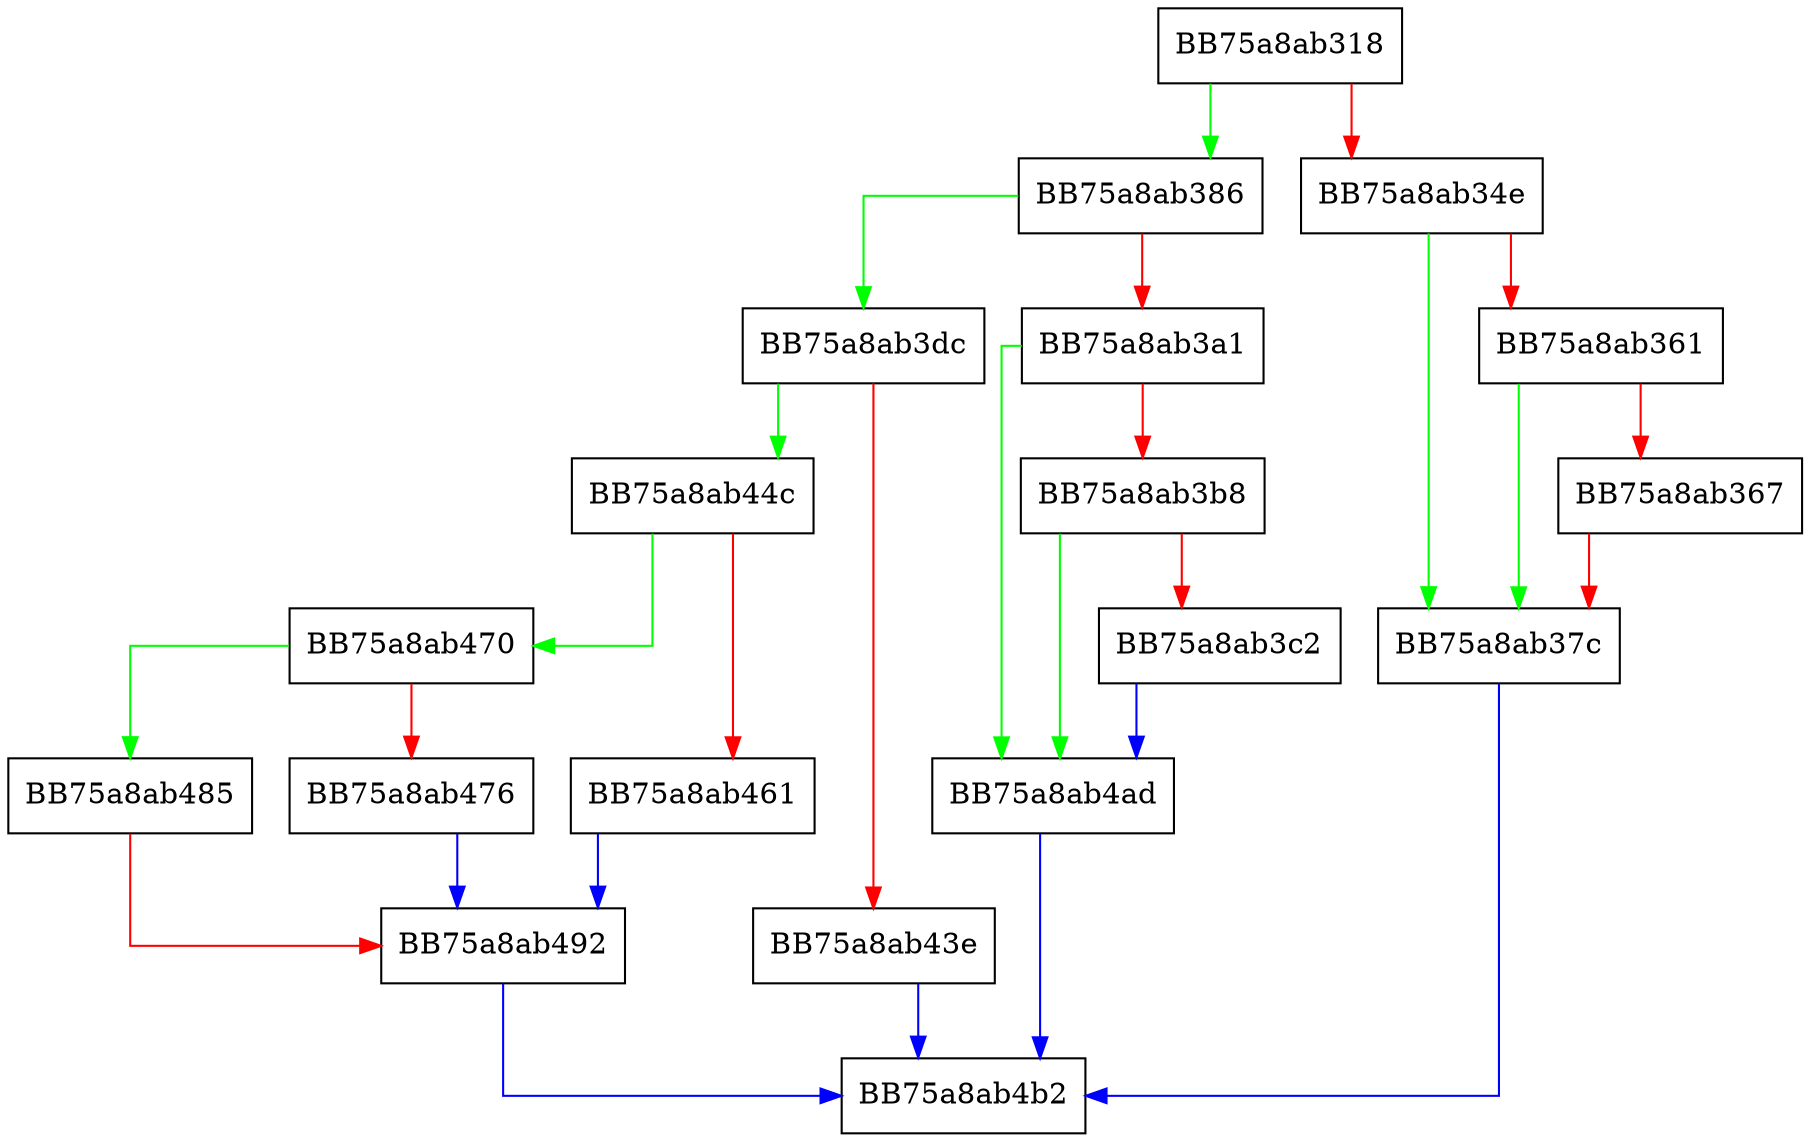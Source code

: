 digraph GetSamples {
  node [shape="box"];
  graph [splines=ortho];
  BB75a8ab318 -> BB75a8ab386 [color="green"];
  BB75a8ab318 -> BB75a8ab34e [color="red"];
  BB75a8ab34e -> BB75a8ab37c [color="green"];
  BB75a8ab34e -> BB75a8ab361 [color="red"];
  BB75a8ab361 -> BB75a8ab37c [color="green"];
  BB75a8ab361 -> BB75a8ab367 [color="red"];
  BB75a8ab367 -> BB75a8ab37c [color="red"];
  BB75a8ab37c -> BB75a8ab4b2 [color="blue"];
  BB75a8ab386 -> BB75a8ab3dc [color="green"];
  BB75a8ab386 -> BB75a8ab3a1 [color="red"];
  BB75a8ab3a1 -> BB75a8ab4ad [color="green"];
  BB75a8ab3a1 -> BB75a8ab3b8 [color="red"];
  BB75a8ab3b8 -> BB75a8ab4ad [color="green"];
  BB75a8ab3b8 -> BB75a8ab3c2 [color="red"];
  BB75a8ab3c2 -> BB75a8ab4ad [color="blue"];
  BB75a8ab3dc -> BB75a8ab44c [color="green"];
  BB75a8ab3dc -> BB75a8ab43e [color="red"];
  BB75a8ab43e -> BB75a8ab4b2 [color="blue"];
  BB75a8ab44c -> BB75a8ab470 [color="green"];
  BB75a8ab44c -> BB75a8ab461 [color="red"];
  BB75a8ab461 -> BB75a8ab492 [color="blue"];
  BB75a8ab470 -> BB75a8ab485 [color="green"];
  BB75a8ab470 -> BB75a8ab476 [color="red"];
  BB75a8ab476 -> BB75a8ab492 [color="blue"];
  BB75a8ab485 -> BB75a8ab492 [color="red"];
  BB75a8ab492 -> BB75a8ab4b2 [color="blue"];
  BB75a8ab4ad -> BB75a8ab4b2 [color="blue"];
}